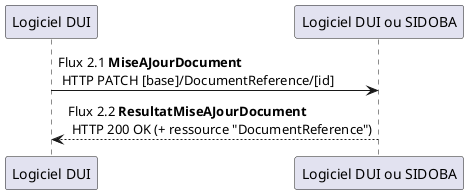 @startuml

"Logiciel DUI" -> "Logiciel DUI ou SIDOBA" : Flux 2.1 **MiseAJourDocument** \n HTTP PATCH [base]/DocumentReference/[id]
"Logiciel DUI" <-- "Logiciel DUI ou SIDOBA" : Flux 2.2 **ResultatMiseAJourDocument** \n HTTP 200 OK (+ ressource "DocumentReference")

@enduml
